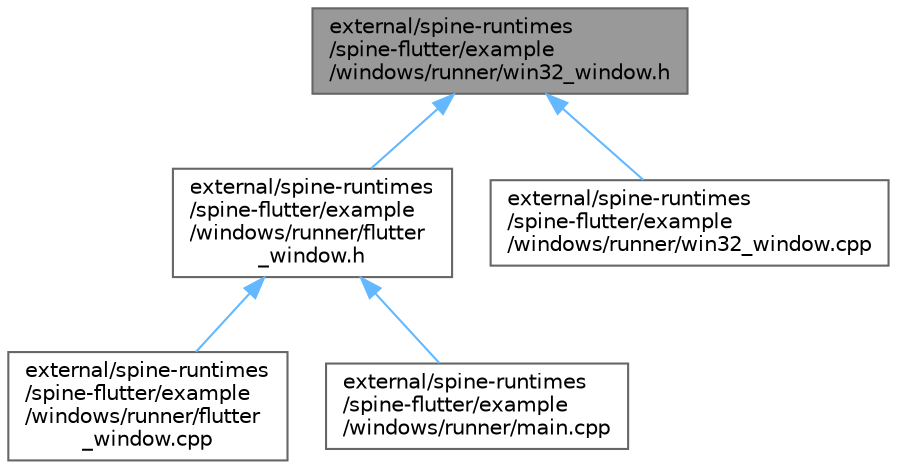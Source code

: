 digraph "external/spine-runtimes/spine-flutter/example/windows/runner/win32_window.h"
{
 // LATEX_PDF_SIZE
  bgcolor="transparent";
  edge [fontname=Helvetica,fontsize=10,labelfontname=Helvetica,labelfontsize=10];
  node [fontname=Helvetica,fontsize=10,shape=box,height=0.2,width=0.4];
  Node1 [id="Node000001",label="external/spine-runtimes\l/spine-flutter/example\l/windows/runner/win32_window.h",height=0.2,width=0.4,color="gray40", fillcolor="grey60", style="filled", fontcolor="black",tooltip=" "];
  Node1 -> Node2 [id="edge1_Node000001_Node000002",dir="back",color="steelblue1",style="solid",tooltip=" "];
  Node2 [id="Node000002",label="external/spine-runtimes\l/spine-flutter/example\l/windows/runner/flutter\l_window.h",height=0.2,width=0.4,color="grey40", fillcolor="white", style="filled",URL="$flutter__window_8h.html",tooltip=" "];
  Node2 -> Node3 [id="edge2_Node000002_Node000003",dir="back",color="steelblue1",style="solid",tooltip=" "];
  Node3 [id="Node000003",label="external/spine-runtimes\l/spine-flutter/example\l/windows/runner/flutter\l_window.cpp",height=0.2,width=0.4,color="grey40", fillcolor="white", style="filled",URL="$flutter__window_8cpp.html",tooltip=" "];
  Node2 -> Node4 [id="edge3_Node000002_Node000004",dir="back",color="steelblue1",style="solid",tooltip=" "];
  Node4 [id="Node000004",label="external/spine-runtimes\l/spine-flutter/example\l/windows/runner/main.cpp",height=0.2,width=0.4,color="grey40", fillcolor="white", style="filled",URL="$external_2spine-runtimes_2spine-flutter_2example_2windows_2runner_2main_8cpp.html",tooltip=" "];
  Node1 -> Node5 [id="edge4_Node000001_Node000005",dir="back",color="steelblue1",style="solid",tooltip=" "];
  Node5 [id="Node000005",label="external/spine-runtimes\l/spine-flutter/example\l/windows/runner/win32_window.cpp",height=0.2,width=0.4,color="grey40", fillcolor="white", style="filled",URL="$win32__window_8cpp.html",tooltip=" "];
}
